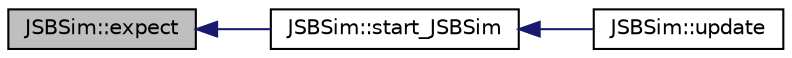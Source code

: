digraph "JSBSim::expect"
{
 // INTERACTIVE_SVG=YES
  edge [fontname="Helvetica",fontsize="10",labelfontname="Helvetica",labelfontsize="10"];
  node [fontname="Helvetica",fontsize="10",shape=record];
  rankdir="LR";
  Node1 [label="JSBSim::expect",height=0.2,width=0.4,color="black", fillcolor="grey75", style="filled" fontcolor="black"];
  Node1 -> Node2 [dir="back",color="midnightblue",fontsize="10",style="solid",fontname="Helvetica"];
  Node2 [label="JSBSim::start_JSBSim",height=0.2,width=0.4,color="black", fillcolor="white", style="filled",URL="$classJSBSim.html#a2d834b58ab0702e7801752bcf5fa0fee"];
  Node2 -> Node3 [dir="back",color="midnightblue",fontsize="10",style="solid",fontname="Helvetica"];
  Node3 [label="JSBSim::update",height=0.2,width=0.4,color="black", fillcolor="white", style="filled",URL="$classJSBSim.html#af578b81cce90bf59daea6eccc4c09549"];
}
